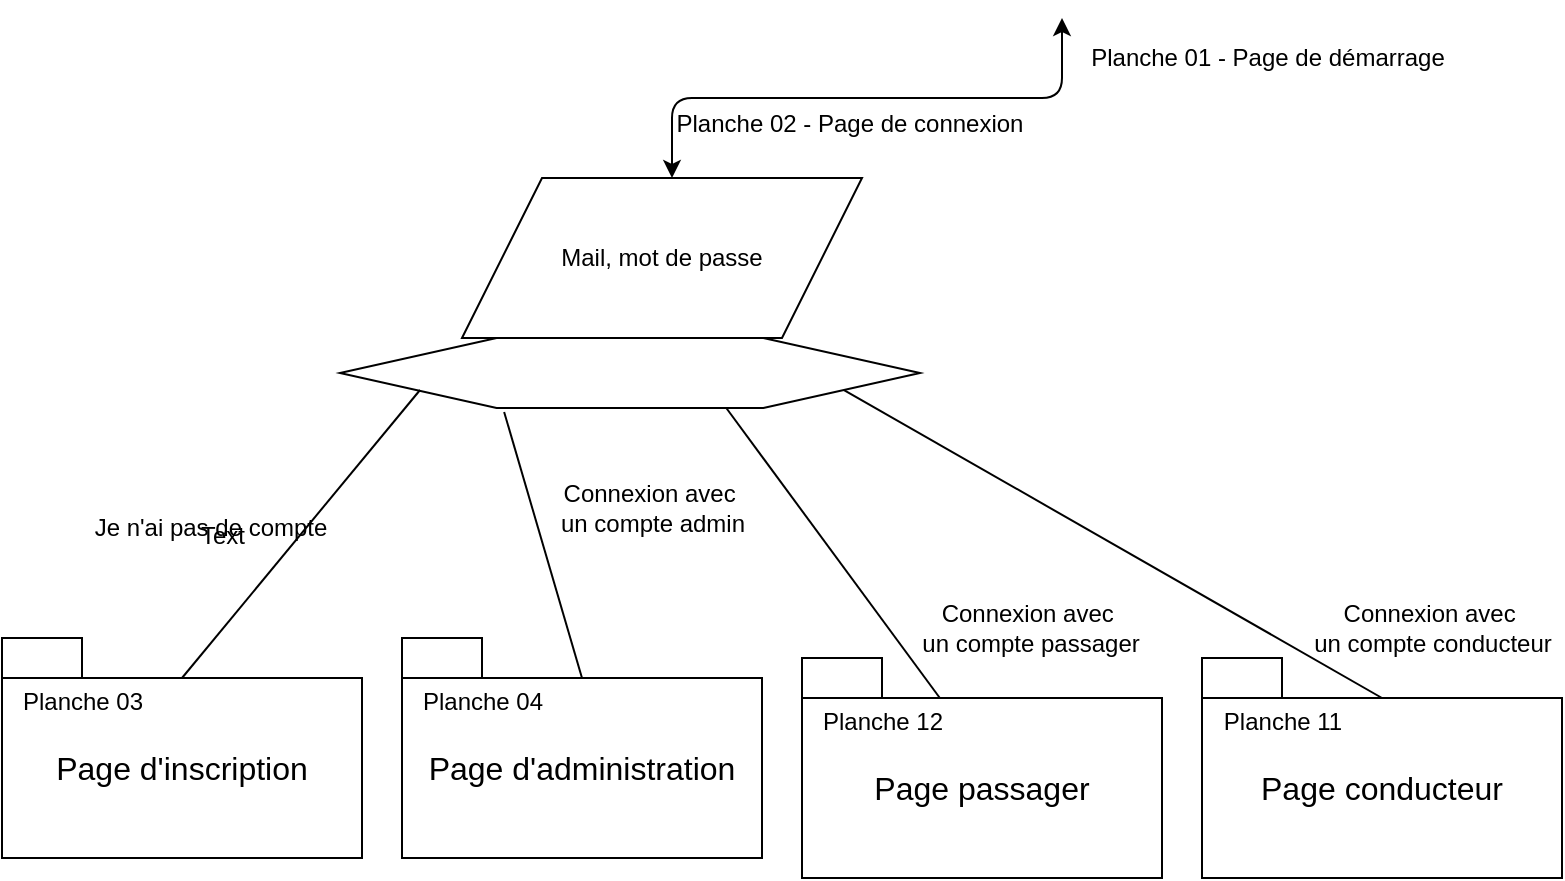 <mxfile version="13.3.0"><diagram id="up1h5328LdgaL4tVCy5y" name="Page-1"><mxGraphModel dx="2031" dy="-75" grid="1" gridSize="10" guides="1" tooltips="1" connect="1" arrows="1" fold="1" page="1" pageScale="1" pageWidth="827" pageHeight="1169" math="0" shadow="0"><root><mxCell id="0"/><mxCell id="1" parent="0"/><mxCell id="l48isytGA30zfk_x1UPJ-33" value="" style="verticalLabelPosition=bottom;verticalAlign=top;html=1;shape=hexagon;perimeter=hexagonPerimeter2;arcSize=6;size=0.27;" parent="1" vertex="1"><mxGeometry x="269" y="1560" width="290" height="35" as="geometry"/></mxCell><mxCell id="l48isytGA30zfk_x1UPJ-38" value="Mail, mot de passe" style="shape=parallelogram;perimeter=parallelogramPerimeter;whiteSpace=wrap;html=1;" parent="1" vertex="1"><mxGeometry x="330" y="1480" width="200" height="80" as="geometry"/></mxCell><mxCell id="l48isytGA30zfk_x1UPJ-47" value="" style="endArrow=none;html=1;entryX=0.138;entryY=0.743;entryDx=0;entryDy=0;exitX=0.5;exitY=0;exitDx=0;exitDy=0;entryPerimeter=0;" parent="1" source="l48isytGA30zfk_x1UPJ-49" target="l48isytGA30zfk_x1UPJ-33" edge="1"><mxGeometry width="50" height="50" relative="1" as="geometry"><mxPoint x="199" y="1750" as="sourcePoint"/><mxPoint x="198.75" y="1695" as="targetPoint"/><Array as="points"/></mxGeometry></mxCell><mxCell id="l48isytGA30zfk_x1UPJ-48" value="" style="group" parent="1" vertex="1" connectable="0"><mxGeometry x="100" y="1710" width="180" height="110" as="geometry"/></mxCell><mxCell id="l48isytGA30zfk_x1UPJ-49" value="&lt;div&gt;Page d'inscription&lt;/div&gt;" style="rounded=0;whiteSpace=wrap;html=1;fontSize=16;" parent="l48isytGA30zfk_x1UPJ-48" vertex="1"><mxGeometry y="20" width="180" height="90" as="geometry"/></mxCell><mxCell id="l48isytGA30zfk_x1UPJ-50" value="" style="rounded=0;whiteSpace=wrap;html=1;fontSize=16;" parent="l48isytGA30zfk_x1UPJ-48" vertex="1"><mxGeometry width="40" height="20" as="geometry"/></mxCell><mxCell id="l48isytGA30zfk_x1UPJ-51" value="&lt;font style=&quot;font-size: 12px&quot;&gt;Planche 03&lt;/font&gt;" style="text;html=1;resizable=0;autosize=1;align=center;verticalAlign=middle;points=[];fillColor=none;strokeColor=none;rounded=0;fontSize=16;" parent="l48isytGA30zfk_x1UPJ-48" vertex="1"><mxGeometry y="15" width="80" height="30" as="geometry"/></mxCell><mxCell id="l48isytGA30zfk_x1UPJ-52" value="Je n'ai pas de compte" style="text;html=1;resizable=0;autosize=1;align=center;verticalAlign=middle;points=[];fillColor=none;strokeColor=none;rounded=0;" parent="1" vertex="1"><mxGeometry x="139" y="1640" width="130" height="29" as="geometry"/></mxCell><mxCell id="EeCUW1J8sRXpzE6MYilJ-3" value="Text" style="text;html=1;align=center;verticalAlign=middle;resizable=0;points=[];autosize=1;" vertex="1" parent="l48isytGA30zfk_x1UPJ-52"><mxGeometry x="51" y="9" width="40" height="20" as="geometry"/></mxCell><mxCell id="l48isytGA30zfk_x1UPJ-64" value="" style="group" parent="1" vertex="1" connectable="0"><mxGeometry x="300" y="1710" width="180" height="110" as="geometry"/></mxCell><mxCell id="l48isytGA30zfk_x1UPJ-65" value="&lt;div&gt;Page d'administration&lt;/div&gt;" style="rounded=0;whiteSpace=wrap;html=1;fontSize=16;" parent="l48isytGA30zfk_x1UPJ-64" vertex="1"><mxGeometry y="20" width="180" height="90" as="geometry"/></mxCell><mxCell id="l48isytGA30zfk_x1UPJ-66" value="" style="rounded=0;whiteSpace=wrap;html=1;fontSize=16;" parent="l48isytGA30zfk_x1UPJ-64" vertex="1"><mxGeometry width="40" height="20" as="geometry"/></mxCell><mxCell id="l48isytGA30zfk_x1UPJ-67" value="&lt;font style=&quot;font-size: 12px&quot;&gt;Planche 04&lt;/font&gt;" style="text;html=1;resizable=0;autosize=1;align=center;verticalAlign=middle;points=[];fillColor=none;strokeColor=none;rounded=0;fontSize=16;" parent="l48isytGA30zfk_x1UPJ-64" vertex="1"><mxGeometry y="15" width="80" height="30" as="geometry"/></mxCell><mxCell id="l48isytGA30zfk_x1UPJ-68" value="" style="endArrow=none;html=1;entryX=0.283;entryY=1.057;entryDx=0;entryDy=0;exitX=0.5;exitY=0;exitDx=0;exitDy=0;entryPerimeter=0;" parent="1" source="l48isytGA30zfk_x1UPJ-65" target="l48isytGA30zfk_x1UPJ-33" edge="1"><mxGeometry width="50" height="50" relative="1" as="geometry"><mxPoint x="470" y="1790" as="sourcePoint"/><mxPoint x="645" y="1695" as="targetPoint"/><Array as="points"/></mxGeometry></mxCell><mxCell id="l48isytGA30zfk_x1UPJ-75" value="" style="endArrow=classic;startArrow=classic;html=1;" parent="1" edge="1"><mxGeometry width="50" height="50" relative="1" as="geometry"><mxPoint x="435" y="1480" as="sourcePoint"/><mxPoint x="630" y="1400" as="targetPoint"/><Array as="points"><mxPoint x="435" y="1440"/><mxPoint x="630" y="1440"/></Array></mxGeometry></mxCell><mxCell id="l48isytGA30zfk_x1UPJ-76" value="Planche 01 - Page de démarrage" style="text;html=1;strokeColor=none;fillColor=none;align=center;verticalAlign=middle;whiteSpace=wrap;rounded=0;" parent="1" vertex="1"><mxGeometry x="640" y="1410" width="186" height="20" as="geometry"/></mxCell><mxCell id="l48isytGA30zfk_x1UPJ-77" value="Planche 02 - Page de connexion" style="text;html=1;strokeColor=none;fillColor=none;align=center;verticalAlign=middle;whiteSpace=wrap;rounded=0;" parent="1" vertex="1"><mxGeometry x="424" y="1443" width="200" height="20" as="geometry"/></mxCell><mxCell id="l48isytGA30zfk_x1UPJ-71" value="Connexion avec&amp;nbsp;&lt;br&gt;un compte admin" style="text;html=1;resizable=0;autosize=1;align=center;verticalAlign=middle;points=[];fillColor=none;strokeColor=none;rounded=0;" parent="1" vertex="1"><mxGeometry x="370" y="1630" width="110" height="30" as="geometry"/></mxCell><mxCell id="EeCUW1J8sRXpzE6MYilJ-4" value="" style="group" vertex="1" connectable="0" parent="1"><mxGeometry x="500" y="1720" width="180" height="110" as="geometry"/></mxCell><mxCell id="EeCUW1J8sRXpzE6MYilJ-5" value="&lt;div&gt;Page passager&lt;/div&gt;" style="rounded=0;whiteSpace=wrap;html=1;fontSize=16;" vertex="1" parent="EeCUW1J8sRXpzE6MYilJ-4"><mxGeometry y="20" width="180" height="90" as="geometry"/></mxCell><mxCell id="EeCUW1J8sRXpzE6MYilJ-6" value="" style="rounded=0;whiteSpace=wrap;html=1;fontSize=16;" vertex="1" parent="EeCUW1J8sRXpzE6MYilJ-4"><mxGeometry width="40" height="20" as="geometry"/></mxCell><mxCell id="EeCUW1J8sRXpzE6MYilJ-7" value="&lt;font style=&quot;font-size: 12px&quot;&gt;Planche 12&lt;/font&gt;" style="text;html=1;resizable=0;autosize=1;align=center;verticalAlign=middle;points=[];fillColor=none;strokeColor=none;rounded=0;fontSize=16;" vertex="1" parent="EeCUW1J8sRXpzE6MYilJ-4"><mxGeometry y="15" width="80" height="30" as="geometry"/></mxCell><mxCell id="EeCUW1J8sRXpzE6MYilJ-8" value="" style="group" vertex="1" connectable="0" parent="1"><mxGeometry x="700" y="1720" width="180" height="110" as="geometry"/></mxCell><mxCell id="EeCUW1J8sRXpzE6MYilJ-9" value="&lt;div&gt;Page conducteur&lt;/div&gt;" style="rounded=0;whiteSpace=wrap;html=1;fontSize=16;" vertex="1" parent="EeCUW1J8sRXpzE6MYilJ-8"><mxGeometry y="20" width="180" height="90" as="geometry"/></mxCell><mxCell id="EeCUW1J8sRXpzE6MYilJ-10" value="" style="rounded=0;whiteSpace=wrap;html=1;fontSize=16;" vertex="1" parent="EeCUW1J8sRXpzE6MYilJ-8"><mxGeometry width="40" height="20" as="geometry"/></mxCell><mxCell id="EeCUW1J8sRXpzE6MYilJ-11" value="&lt;font style=&quot;font-size: 12px&quot;&gt;Planche 11&lt;/font&gt;" style="text;html=1;resizable=0;autosize=1;align=center;verticalAlign=middle;points=[];fillColor=none;strokeColor=none;rounded=0;fontSize=16;" vertex="1" parent="EeCUW1J8sRXpzE6MYilJ-8"><mxGeometry x="5" y="15" width="70" height="30" as="geometry"/></mxCell><mxCell id="EeCUW1J8sRXpzE6MYilJ-12" value="" style="endArrow=none;html=1;entryX=0.666;entryY=1;entryDx=0;entryDy=0;exitX=0.5;exitY=0;exitDx=0;exitDy=0;entryPerimeter=0;" edge="1" parent="1" target="l48isytGA30zfk_x1UPJ-33"><mxGeometry width="50" height="50" relative="1" as="geometry"><mxPoint x="568.93" y="1740" as="sourcePoint"/><mxPoint x="530" y="1606.995" as="targetPoint"/><Array as="points"/></mxGeometry></mxCell><mxCell id="EeCUW1J8sRXpzE6MYilJ-13" value="Connexion avec&amp;nbsp;&lt;br&gt;un compte passager" style="text;html=1;resizable=0;autosize=1;align=center;verticalAlign=middle;points=[];fillColor=none;strokeColor=none;rounded=0;" vertex="1" parent="1"><mxGeometry x="554" y="1690" width="120" height="30" as="geometry"/></mxCell><mxCell id="EeCUW1J8sRXpzE6MYilJ-14" value="Connexion avec&amp;nbsp;&lt;br&gt;un compte conducteur" style="text;html=1;resizable=0;autosize=1;align=center;verticalAlign=middle;points=[];fillColor=none;strokeColor=none;rounded=0;" vertex="1" parent="1"><mxGeometry x="750" y="1690" width="130" height="30" as="geometry"/></mxCell><mxCell id="EeCUW1J8sRXpzE6MYilJ-15" value="" style="endArrow=none;html=1;entryX=0.869;entryY=0.743;entryDx=0;entryDy=0;entryPerimeter=0;" edge="1" parent="1" target="l48isytGA30zfk_x1UPJ-33"><mxGeometry width="50" height="50" relative="1" as="geometry"><mxPoint x="790" y="1740" as="sourcePoint"/><mxPoint x="668.21" y="1595" as="targetPoint"/><Array as="points"/></mxGeometry></mxCell></root></mxGraphModel></diagram></mxfile>